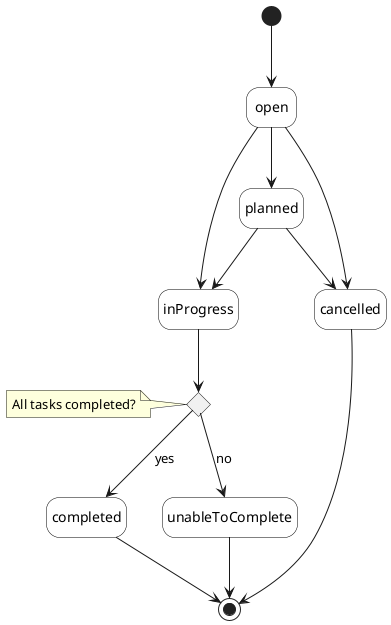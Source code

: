 @startuml

'skinparam Linetype polyline
'skinparam Linetype ortho
skinparam state {
    BackgroundColor White
    BorderColor Black
}
hide empty description

'''decisions'''
state all_tasks_completed <<choice>> 
 note left of all_tasks_completed : All tasks completed?

''' diagram'''
[*] -d-> open

open -d-> inProgress
open -d-> planned
planned -d-> inProgress

planned -d-> cancelled
open -d-> cancelled

inProgress -d-> all_tasks_completed
all_tasks_completed --> completed : yes
all_tasks_completed --> unableToComplete : no

cancelled --> [*]
unableToComplete --> [*]
completed --> [*]

@enduml